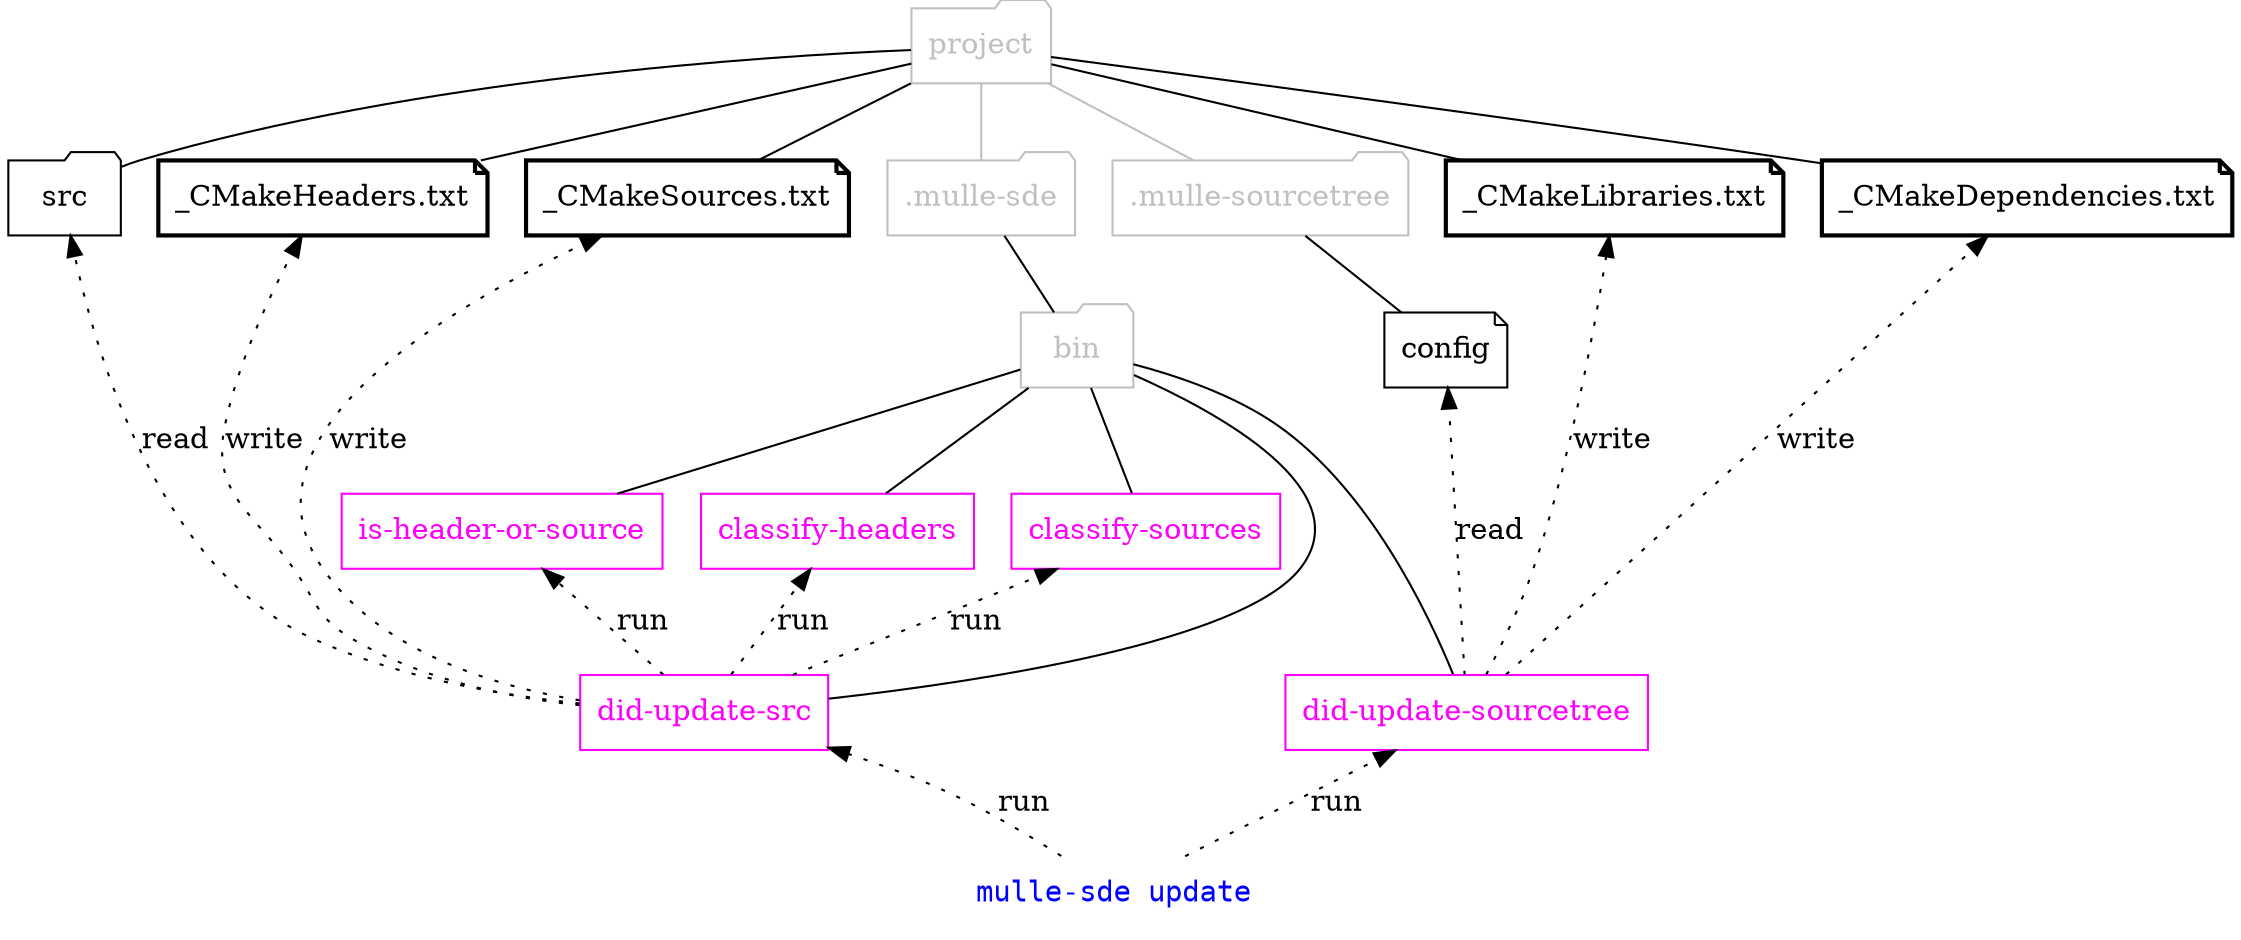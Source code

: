 digraph G {
    graph [rankdir = TD];

    node[shape=record];

    { rank = same;  "project" };
    { rank = same;  "src", ".mulle-sde" ".mulle-sourcetree", "_CMakeHeaders.txt", "_CMakeSources.txt", "_CMakeLibraries.txt", "_CMakeDependencies.txt"};
    { rank = same;  "bin", "config"}
    { rank = same;  "is-header-or-source", "classify-headers", "classify-sources" };
    { rank = same;  "did-update-src", "did-update-sourcetree" };
    { rank = last;  "mulle-sde update" };

    "_CMakeHeaders.txt"      [ shape="note", penwidth="2" ]
    "_CMakeSources.txt"      [ shape="note", penwidth="2"]
    "_CMakeDependencies.txt" [ shape="note", penwidth="2"]
    "_CMakeLibraries.txt"    [ shape="note", penwidth="2"]

    "did-update-src"         [ shape="box", color="magenta", fontcolor="magenta" ]
    "did-update-sourcetree"  [ shape="box", color="magenta", fontcolor="magenta" ]
    "is-header-or-source"    [ shape="box", color="magenta", fontcolor="magenta" ]
    "classify-headers"       [ shape="box", color="magenta", fontcolor="magenta" ]
    "classify-sources"       [ shape="box", color="magenta", fontcolor="magenta" ]

    "project"           [ shape="folder", color="gray", fontcolor="gray" ]
    "project" -> "src"  [ arrowhead="none" ]
    "project" -> ".mulle-sde" [ arrowhead="none", color="gray", fontcolor="gray" ]
    "project" -> ".mulle-sourcetree" [ arrowhead="none", color="gray", fontcolor="gray" ]
    "project" -> "_CMakeHeaders.txt" [ arrowhead="none" ]
    "project" -> "_CMakeSources.txt" [ arrowhead="none" ]
    "project" -> "_CMakeDependencies.txt" [ arrowhead="none" ]
    "project" -> "_CMakeLibraries.txt" [ arrowhead="none" ]

    "src"               [ shape="folder"]
    ".mulle-sde"        [ shape="folder", color="gray", fontcolor="gray"]
    ".mulle-sourcetree" [ shape="folder", color="gray", fontcolor="gray"]
    "bin"               [ shape="folder", color="gray", fontcolor="gray"]
    "config"            [ shape="note" ]

    "mulle-sde update" [ shape="none", fontname="monospace", fontcolor="blue"]
    "is-header-or-source"   -> "did-update-src"   [ style="invis" ]
    "did-update-src"        -> "mulle-sde update"   [ style="invis" ]
    "did-update-sourcetree" -> "mulle-sde update"   [ style="invis" ]


    ".mulle-sde" -> "bin"               [ arrowhead="none" ]
    "bin"  -> "did-update-src"          [ arrowhead="none" ]
    "bin"  -> "did-update-sourcetree"   [ arrowhead="none" ]
    "bin"  -> "is-header-or-source"     [ arrowhead="none" ]
    "bin"  -> "classify-headers"        [ arrowhead="none" ]
    "bin"  -> "classify-sources"        [ arrowhead="none" ]
    ".mulle-sourcetree" -> "config"     [ arrowhead="none" ]


    "mulle-sde update"  -> "did-update-src"        [ style="dotted", label="run" ]
    "mulle-sde update"  -> "did-update-sourcetree" [ style="dotted", label="run"]

    "did-update-src" -> "_CMakeHeaders.txt"   [ style="dotted", label="write" ]
    "did-update-src" -> "is-header-or-source" [ style="dotted", label="run" ]
    "did-update-src" -> "_CMakeSources.txt"   [ style="dotted", label="write" ]
    "did-update-src" -> "classify-headers"    [ style="dotted", label="run" ]
    "did-update-src" -> "classify-sources"    [ style="dotted", label="run" ]

    "did-update-sourcetree" -> "_CMakeDependencies.txt" [ style="dotted", label="write" ]
    "did-update-sourcetree" -> "_CMakeLibraries.txt"    [ style="dotted", label="write" ]

    "did-update-src"        -> "src"       [ style="dotted", label="read" ]
    "did-update-sourcetree" -> "config"    [ style="dotted", label="read" ]
}
